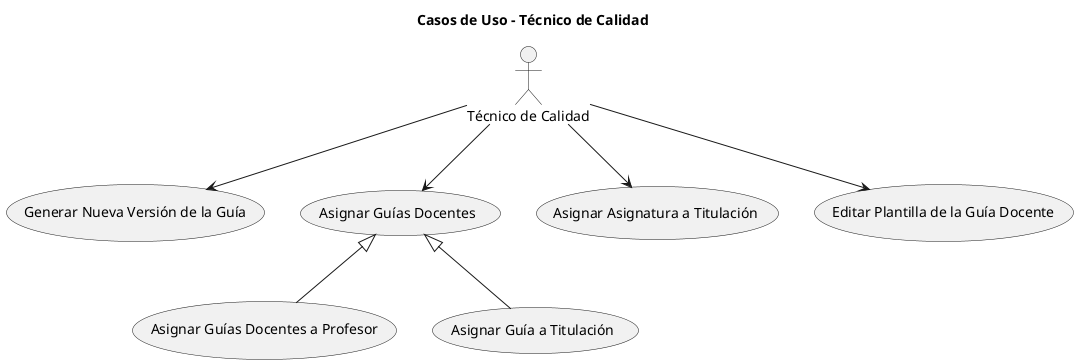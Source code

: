 @startuml

title Casos de Uso - Técnico de Calidad

actor "Técnico de Calidad" as TecnicoCalidad

usecase "Generar Nueva Versión de la Guía" as GenerarVersion
usecase "Asignar Guías Docentes" as AsignarGuias
usecase "Asignar Guías Docentes a Profesor" as AsignarGuiaProfesor
usecase "Asignar Guía a Titulación" as AsignarGuiaTitulacion
usecase "Asignar Asignatura a Titulación" as AsignarAsignaturaTitulacion
usecase "Editar Plantilla de la Guía Docente" as EditarPlantilla

TecnicoCalidad --> GenerarVersion
TecnicoCalidad --> AsignarGuias
TecnicoCalidad --> AsignarAsignaturaTitulacion
TecnicoCalidad --> EditarPlantilla


AsignarGuias <|-- AsignarGuiaProfesor
AsignarGuias <|-- AsignarGuiaTitulacion

@enduml

